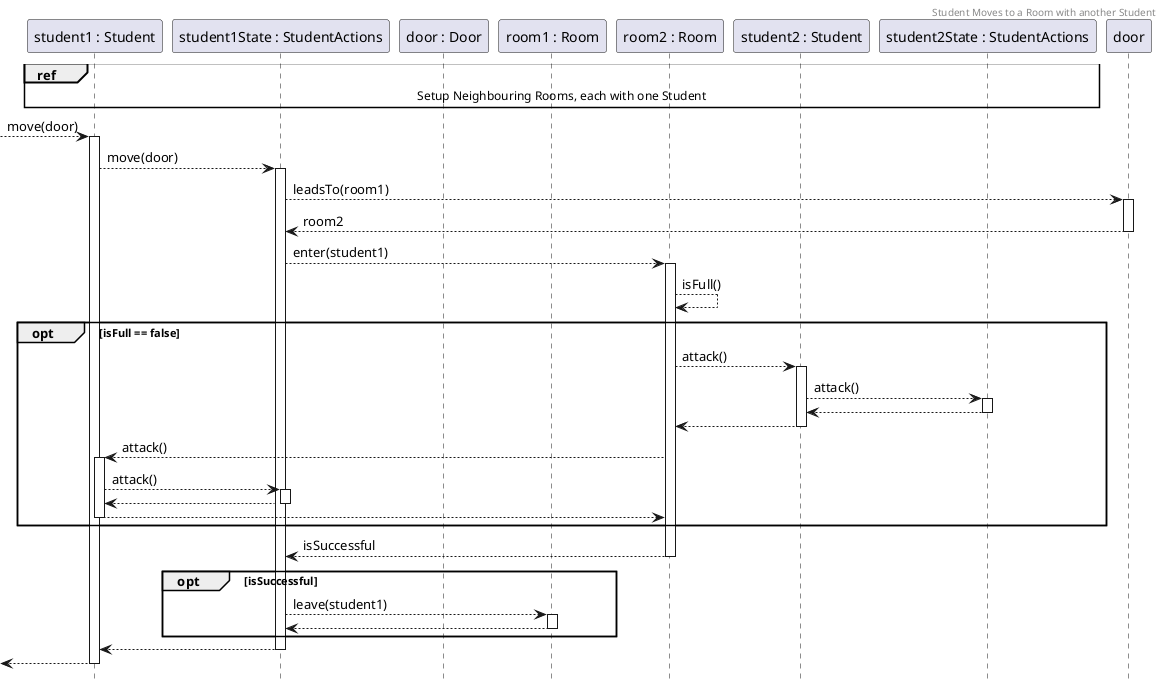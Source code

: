 @startuml RoomSplitWithEffects
header Student Moves to a Room with another Student
hide footbox

participant S1 as "student1 : Student"
participant S1S as "student1State : StudentActions"
participant D as "door : Door"
participant R1 as "room1 : Room"
participant R2 as "room2 : Room"
participant S2 as "student2 : Student"
participant S2S as "student2State : StudentActions"
ref over S1, S2S : Setup Neighbouring Rooms, each with one Student
--> S1 ++: move(door)
S1 --> S1S ++: move(door)
S1S --> door ++: leadsTo(room1)
return room2
S1S --> R2 ++ : enter(student1)
R2 --> R2 : isFull()
opt isFull == false
    R2 --> S2 ++ : attack()
    S2 --> S2S ++ : attack()
    return
    return
    R2 --> S1 ++ : attack()
    S1 --> S1S ++ : attack()
    return
    return
end
return isSuccessful
opt isSuccessful
    S1S --> R1 ++ : leave(student1)
    return
end
return 
return 


@enduml


